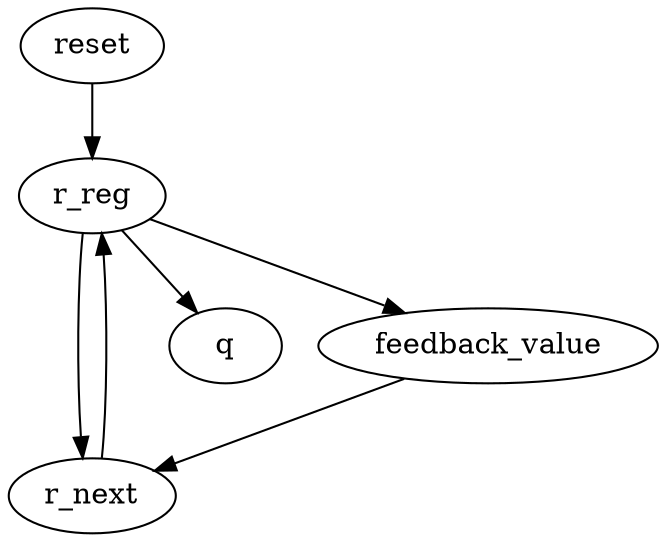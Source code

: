 strict digraph "" {
	r_reg -> r_next	[weight=9.0];
	r_reg -> q	[weight=1.0];
	r_reg -> feedback_value	[weight=1.0];
	r_next -> r_reg	[weight=1.0];
	feedback_value -> r_next	[weight=4.0];
	reset -> r_reg	[weight=2.0];
}
